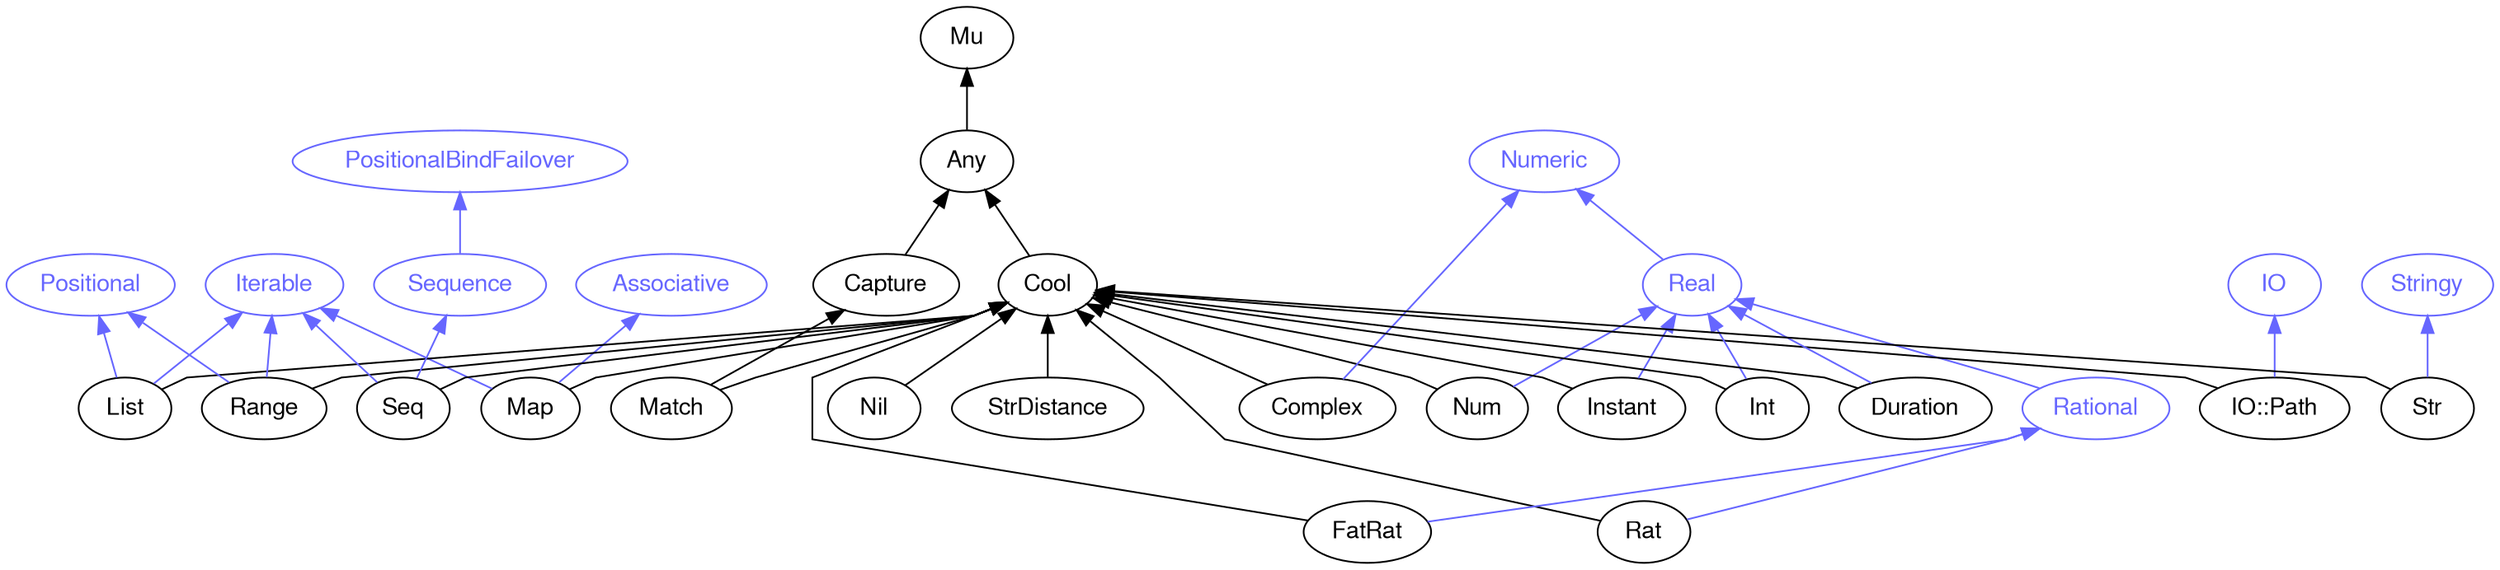 digraph "raku-type-graph" {
    rankdir=BT;
    splines=polyline;
    overlap=false;

    graph [truecolor=true bgcolor="#FFFFFF"];
    // Types
    "Cool" [color="#000000", fontcolor="#000000", href="/type/Cool", fontname="FreeSans"];
    "Mu" [color="#000000", fontcolor="#000000", href="/type/Mu", fontname="FreeSans"];
    "Any" [color="#000000", fontcolor="#000000", href="/type/Any", fontname="FreeSans"];
    "Iterable" [color="#6666FF", fontcolor="#6666FF", href="/type/Iterable", fontname="FreeSans"];
    "Associative" [color="#6666FF", fontcolor="#6666FF", href="/type/Associative", fontname="FreeSans"];
    "Map" [color="#000000", fontcolor="#000000", href="/type/Map", fontname="FreeSans"];
    "Numeric" [color="#6666FF", fontcolor="#6666FF", href="/type/Numeric", fontname="FreeSans"];
    "Real" [color="#6666FF", fontcolor="#6666FF", href="/type/Real", fontname="FreeSans"];
    "Num" [color="#000000", fontcolor="#000000", href="/type/Num", fontname="FreeSans"];
    "Capture" [color="#000000", fontcolor="#000000", href="/type/Capture", fontname="FreeSans"];
    "Match" [color="#000000", fontcolor="#000000", href="/type/Match", fontname="FreeSans"];
    "Positional" [color="#6666FF", fontcolor="#6666FF", href="/type/Positional", fontname="FreeSans"];
    "List" [color="#000000", fontcolor="#000000", href="/type/List", fontname="FreeSans"];
    "Range" [color="#000000", fontcolor="#000000", href="/type/Range", fontname="FreeSans"];
    "Rational" [color="#6666FF", fontcolor="#6666FF", href="/type/Rational", fontname="FreeSans"];
    "Rat" [color="#000000", fontcolor="#000000", href="/type/Rat", fontname="FreeSans"];
    "Complex" [color="#000000", fontcolor="#000000", href="/type/Complex", fontname="FreeSans"];
    "PositionalBindFailover" [color="#6666FF", fontcolor="#6666FF", href="/type/PositionalBindFailover", fontname="FreeSans"];
    "Sequence" [color="#6666FF", fontcolor="#6666FF", href="/type/Sequence", fontname="FreeSans"];
    "Seq" [color="#000000", fontcolor="#000000", href="/type/Seq", fontname="FreeSans"];
    "Instant" [color="#000000", fontcolor="#000000", href="/type/Instant", fontname="FreeSans"];
    "IO" [color="#6666FF", fontcolor="#6666FF", href="/type/IO", fontname="FreeSans"];
    "IO::Path" [color="#000000", fontcolor="#000000", href="/type/IO::Path", fontname="FreeSans"];
    "Int" [color="#000000", fontcolor="#000000", href="/type/Int", fontname="FreeSans"];
    "Duration" [color="#000000", fontcolor="#000000", href="/type/Duration", fontname="FreeSans"];
    "FatRat" [color="#000000", fontcolor="#000000", href="/type/FatRat", fontname="FreeSans"];
    "Stringy" [color="#6666FF", fontcolor="#6666FF", href="/type/Stringy", fontname="FreeSans"];
    "Str" [color="#000000", fontcolor="#000000", href="/type/Str", fontname="FreeSans"];
    "Nil" [color="#000000", fontcolor="#000000", href="/type/Nil", fontname="FreeSans"];
    "StrDistance" [color="#000000", fontcolor="#000000", href="/type/StrDistance", fontname="FreeSans"];

    // Superclasses
    "Cool" -> "Any" [color="#000000"];
    "Any" -> "Mu" [color="#000000"];
    "Map" -> "Cool" [color="#000000"];
    "Num" -> "Cool" [color="#000000"];
    "Capture" -> "Any" [color="#000000"];
    "Match" -> "Capture" [color="#000000"];
    "Match" -> "Cool" [color="#000000"];
    "List" -> "Cool" [color="#000000"];
    "Range" -> "Cool" [color="#000000"];
    "Rat" -> "Cool" [color="#000000"];
    "Complex" -> "Cool" [color="#000000"];
    "Seq" -> "Cool" [color="#000000"];
    "Instant" -> "Cool" [color="#000000"];
    "IO::Path" -> "Cool" [color="#000000"];
    "Int" -> "Cool" [color="#000000"];
    "Duration" -> "Cool" [color="#000000"];
    "FatRat" -> "Cool" [color="#000000"];
    "Str" -> "Cool" [color="#000000"];
    "Nil" -> "Cool" [color="#000000"];
    "StrDistance" -> "Cool" [color="#000000"];

    // Roles
    "Map" -> "Iterable" [color="#6666FF"];
    "Map" -> "Associative" [color="#6666FF"];
    "Real" -> "Numeric" [color="#6666FF"];
    "Num" -> "Real" [color="#6666FF"];
    "List" -> "Positional" [color="#6666FF"];
    "List" -> "Iterable" [color="#6666FF"];
    "Range" -> "Positional" [color="#6666FF"];
    "Range" -> "Iterable" [color="#6666FF"];
    "Rational" -> "Real" [color="#6666FF"];
    "Rat" -> "Rational" [color="#6666FF"];
    "Complex" -> "Numeric" [color="#6666FF"];
    "Sequence" -> "PositionalBindFailover" [color="#6666FF"];
    "Seq" -> "Iterable" [color="#6666FF"];
    "Seq" -> "Sequence" [color="#6666FF"];
    "Instant" -> "Real" [color="#6666FF"];
    "IO::Path" -> "IO" [color="#6666FF"];
    "Int" -> "Real" [color="#6666FF"];
    "Duration" -> "Real" [color="#6666FF"];
    "FatRat" -> "Rational" [color="#6666FF"];
    "Str" -> "Stringy" [color="#6666FF"];
}
